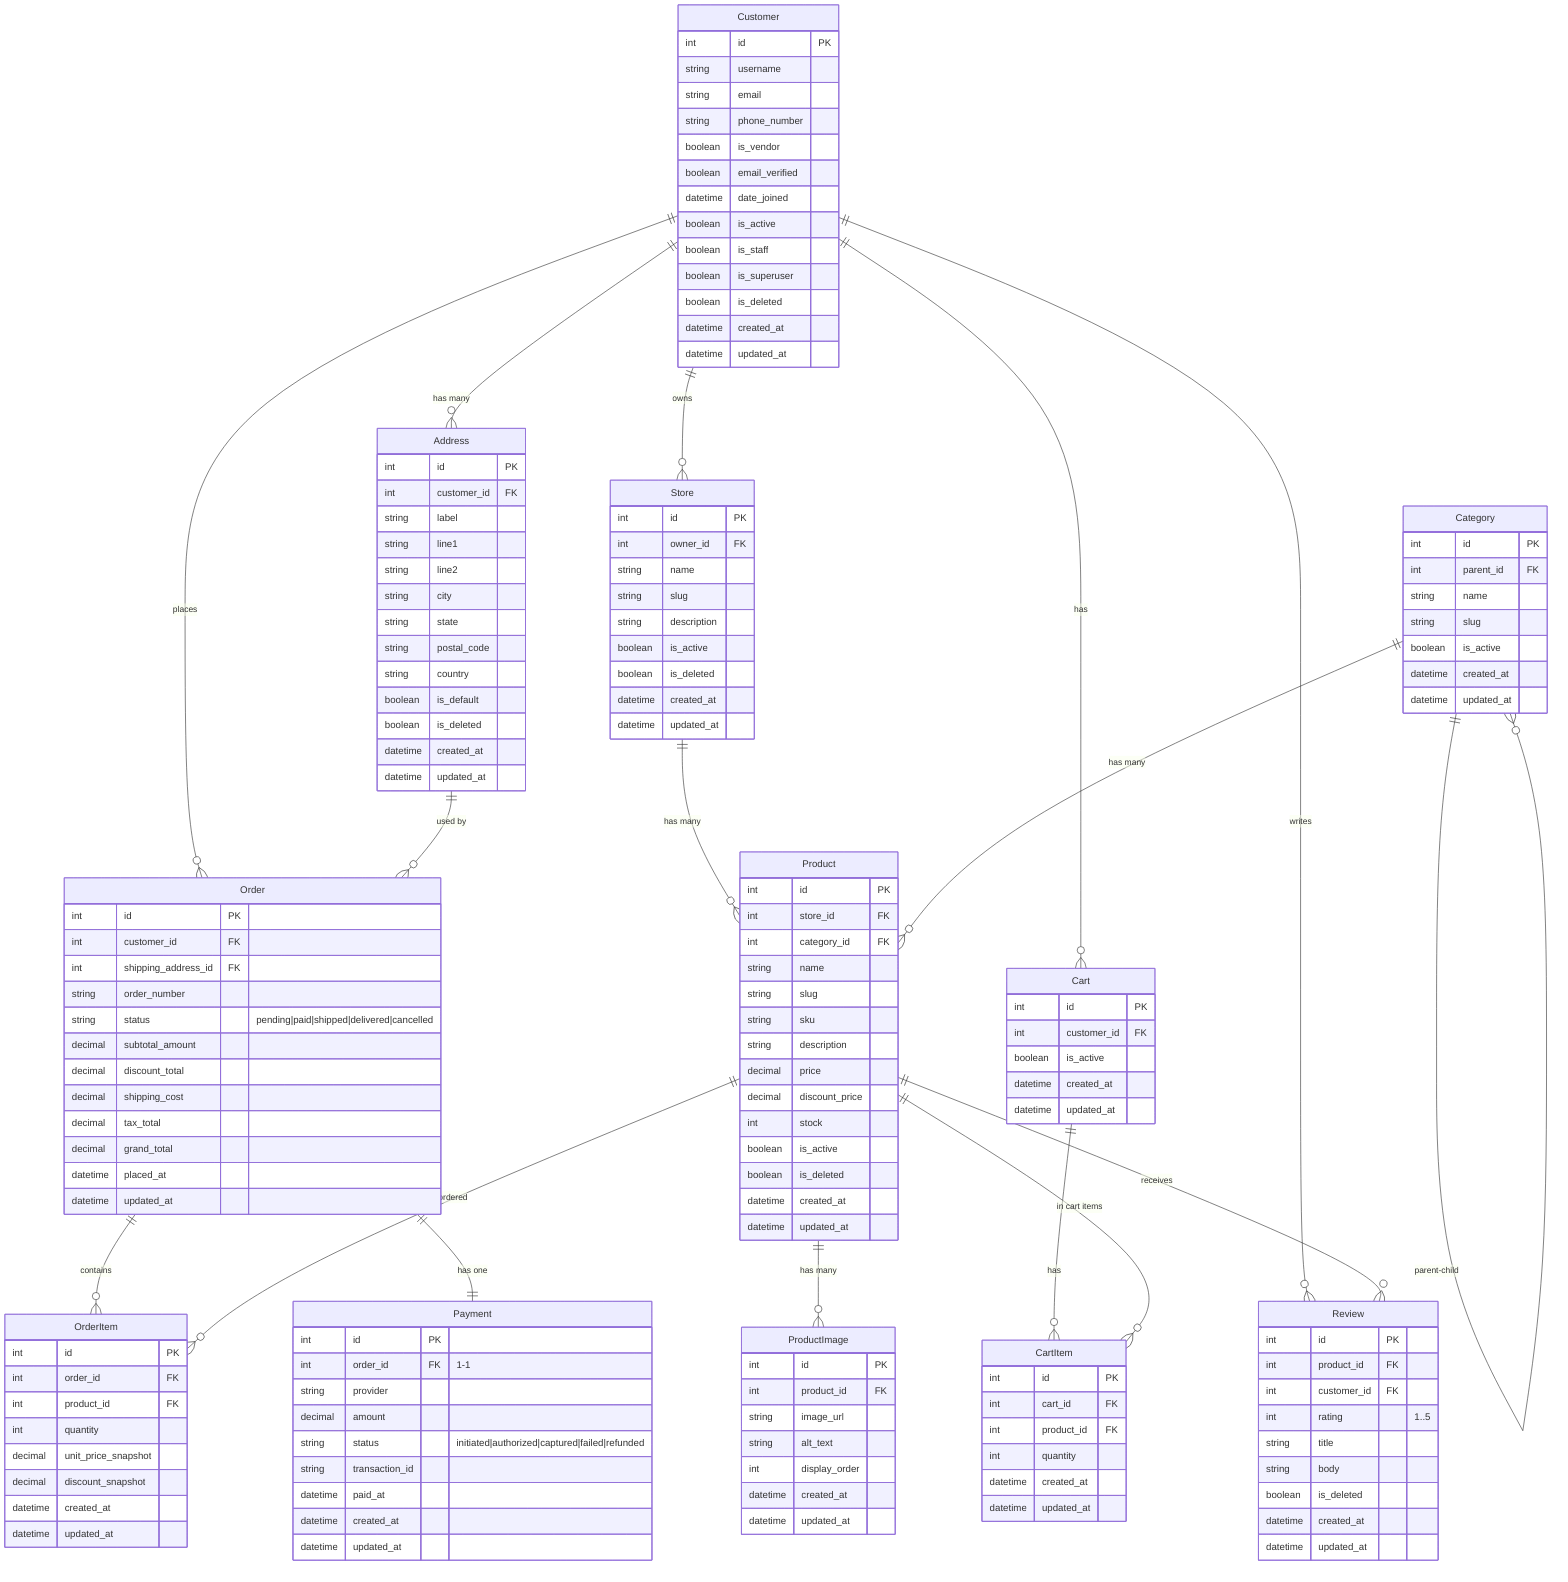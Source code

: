 erDiagram
  Customer ||--o{ Address : "has many"
  Customer ||--o{ Store : "owns"
  Category ||--o{ Category : "parent-child"
  Store ||--o{ Product : "has many"
  Category ||--o{ Product : "has many"
  Product ||--o{ ProductImage : "has many"
  Customer ||--o{ Cart : "has"
  Cart ||--o{ CartItem : "has"
  Product ||--o{ CartItem : "in cart items"
  Customer ||--o{ Order : "places"
  Address ||--o{ Order : "used by"
  Order ||--o{ OrderItem : "contains"
  Product ||--o{ OrderItem : "ordered"
  Order ||--|| Payment : "has one"
  Customer ||--o{ Review : "writes"
  Product ||--o{ Review : "receives"

  Customer {
    int id PK
    string username
    string email
    string phone_number
    boolean is_vendor
    boolean email_verified
    datetime date_joined
    boolean is_active
    boolean is_staff
    boolean is_superuser
    boolean is_deleted
    datetime created_at
    datetime updated_at
  }

  Address {
    int id PK
    int customer_id FK
    string label
    string line1
    string line2
    string city
    string state
    string postal_code
    string country
    boolean is_default
    boolean is_deleted
    datetime created_at
    datetime updated_at
  }

  Store {
    int id PK
    int owner_id FK
    string name
    string slug
    string description
    boolean is_active
    boolean is_deleted
    datetime created_at
    datetime updated_at
  }

  Category {
    int id PK
    int parent_id FK
    string name
    string slug
    boolean is_active
    datetime created_at
    datetime updated_at
  }

  Product {
    int id PK
    int store_id FK
    int category_id FK
    string name
    string slug
    string sku
    string description
    decimal price
    decimal discount_price
    int stock
    boolean is_active
    boolean is_deleted
    datetime created_at
    datetime updated_at
  }

  ProductImage {
    int id PK
    int product_id FK
    string image_url
    string alt_text
    int display_order
    datetime created_at
    datetime updated_at
  }

  Cart {
    int id PK
    int customer_id FK
    boolean is_active
    datetime created_at
    datetime updated_at
  }

  CartItem {
    int id PK
    int cart_id FK
    int product_id FK
    int quantity
    datetime created_at
    datetime updated_at
  }

  Order {
    int id PK
    int customer_id FK
    int shipping_address_id FK
    string order_number
    string status  "pending|paid|shipped|delivered|cancelled"
    decimal subtotal_amount
    decimal discount_total
    decimal shipping_cost
    decimal tax_total
    decimal grand_total
    datetime placed_at
    datetime updated_at
  }

  OrderItem {
    int id PK
    int order_id FK
    int product_id FK
    int quantity
    decimal unit_price_snapshot
    decimal discount_snapshot
    datetime created_at
    datetime updated_at
  }

  Payment {
    int id PK
    int order_id FK  "1-1"
    string provider
    decimal amount
    string status "initiated|authorized|captured|failed|refunded"
    string transaction_id
    datetime paid_at
    datetime created_at
    datetime updated_at
  }

  Review {
    int id PK
    int product_id FK
    int customer_id FK
    int rating "1..5"
    string title
    string body
    boolean is_deleted
    datetime created_at
    datetime updated_at
  }